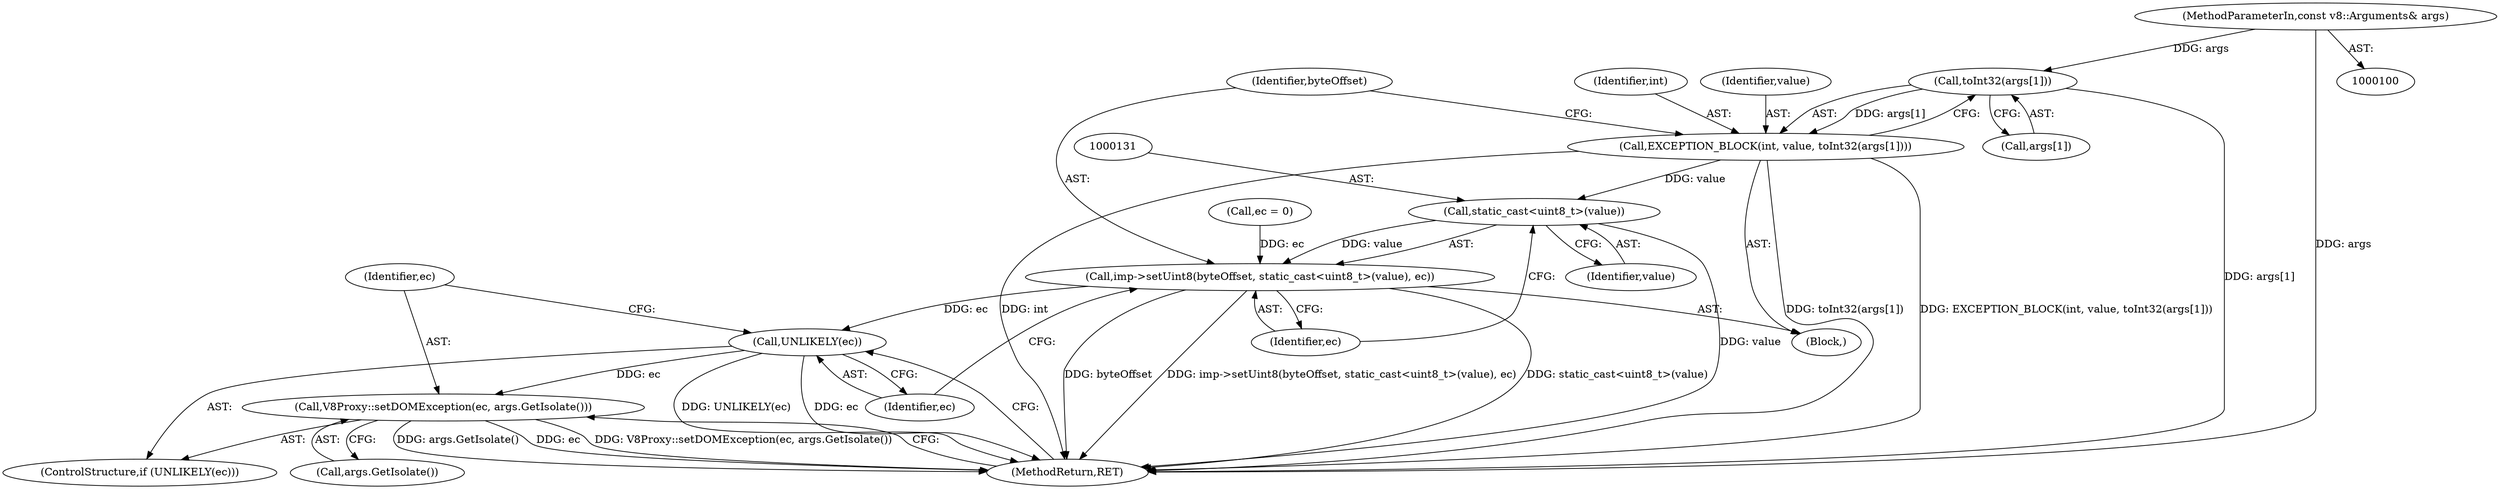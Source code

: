 digraph "0_Chrome_e9372a1bfd3588a80fcf49aa07321f0971dd6091_49@array" {
"1000124" [label="(Call,toInt32(args[1]))"];
"1000101" [label="(MethodParameterIn,const v8::Arguments& args)"];
"1000121" [label="(Call,EXCEPTION_BLOCK(int, value, toInt32(args[1])))"];
"1000130" [label="(Call,static_cast<uint8_t>(value))"];
"1000128" [label="(Call,imp->setUint8(byteOffset, static_cast<uint8_t>(value), ec))"];
"1000135" [label="(Call,UNLIKELY(ec))"];
"1000137" [label="(Call,V8Proxy::setDOMException(ec, args.GetIsolate()))"];
"1000139" [label="(Call,args.GetIsolate())"];
"1000128" [label="(Call,imp->setUint8(byteOffset, static_cast<uint8_t>(value), ec))"];
"1000122" [label="(Identifier,int)"];
"1000137" [label="(Call,V8Proxy::setDOMException(ec, args.GetIsolate()))"];
"1000130" [label="(Call,static_cast<uint8_t>(value))"];
"1000140" [label="(MethodReturn,RET)"];
"1000101" [label="(MethodParameterIn,const v8::Arguments& args)"];
"1000118" [label="(Call,ec = 0)"];
"1000136" [label="(Identifier,ec)"];
"1000138" [label="(Identifier,ec)"];
"1000135" [label="(Call,UNLIKELY(ec))"];
"1000124" [label="(Call,toInt32(args[1]))"];
"1000129" [label="(Identifier,byteOffset)"];
"1000133" [label="(Identifier,ec)"];
"1000125" [label="(Call,args[1])"];
"1000102" [label="(Block,)"];
"1000134" [label="(ControlStructure,if (UNLIKELY(ec)))"];
"1000132" [label="(Identifier,value)"];
"1000121" [label="(Call,EXCEPTION_BLOCK(int, value, toInt32(args[1])))"];
"1000123" [label="(Identifier,value)"];
"1000124" -> "1000121"  [label="AST: "];
"1000124" -> "1000125"  [label="CFG: "];
"1000125" -> "1000124"  [label="AST: "];
"1000121" -> "1000124"  [label="CFG: "];
"1000124" -> "1000140"  [label="DDG: args[1]"];
"1000124" -> "1000121"  [label="DDG: args[1]"];
"1000101" -> "1000124"  [label="DDG: args"];
"1000101" -> "1000100"  [label="AST: "];
"1000101" -> "1000140"  [label="DDG: args"];
"1000121" -> "1000102"  [label="AST: "];
"1000122" -> "1000121"  [label="AST: "];
"1000123" -> "1000121"  [label="AST: "];
"1000129" -> "1000121"  [label="CFG: "];
"1000121" -> "1000140"  [label="DDG: toInt32(args[1])"];
"1000121" -> "1000140"  [label="DDG: EXCEPTION_BLOCK(int, value, toInt32(args[1]))"];
"1000121" -> "1000140"  [label="DDG: int"];
"1000121" -> "1000130"  [label="DDG: value"];
"1000130" -> "1000128"  [label="AST: "];
"1000130" -> "1000132"  [label="CFG: "];
"1000131" -> "1000130"  [label="AST: "];
"1000132" -> "1000130"  [label="AST: "];
"1000133" -> "1000130"  [label="CFG: "];
"1000130" -> "1000140"  [label="DDG: value"];
"1000130" -> "1000128"  [label="DDG: value"];
"1000128" -> "1000102"  [label="AST: "];
"1000128" -> "1000133"  [label="CFG: "];
"1000129" -> "1000128"  [label="AST: "];
"1000133" -> "1000128"  [label="AST: "];
"1000136" -> "1000128"  [label="CFG: "];
"1000128" -> "1000140"  [label="DDG: static_cast<uint8_t>(value)"];
"1000128" -> "1000140"  [label="DDG: byteOffset"];
"1000128" -> "1000140"  [label="DDG: imp->setUint8(byteOffset, static_cast<uint8_t>(value), ec)"];
"1000118" -> "1000128"  [label="DDG: ec"];
"1000128" -> "1000135"  [label="DDG: ec"];
"1000135" -> "1000134"  [label="AST: "];
"1000135" -> "1000136"  [label="CFG: "];
"1000136" -> "1000135"  [label="AST: "];
"1000138" -> "1000135"  [label="CFG: "];
"1000140" -> "1000135"  [label="CFG: "];
"1000135" -> "1000140"  [label="DDG: UNLIKELY(ec)"];
"1000135" -> "1000140"  [label="DDG: ec"];
"1000135" -> "1000137"  [label="DDG: ec"];
"1000137" -> "1000134"  [label="AST: "];
"1000137" -> "1000139"  [label="CFG: "];
"1000138" -> "1000137"  [label="AST: "];
"1000139" -> "1000137"  [label="AST: "];
"1000140" -> "1000137"  [label="CFG: "];
"1000137" -> "1000140"  [label="DDG: args.GetIsolate()"];
"1000137" -> "1000140"  [label="DDG: ec"];
"1000137" -> "1000140"  [label="DDG: V8Proxy::setDOMException(ec, args.GetIsolate())"];
}
